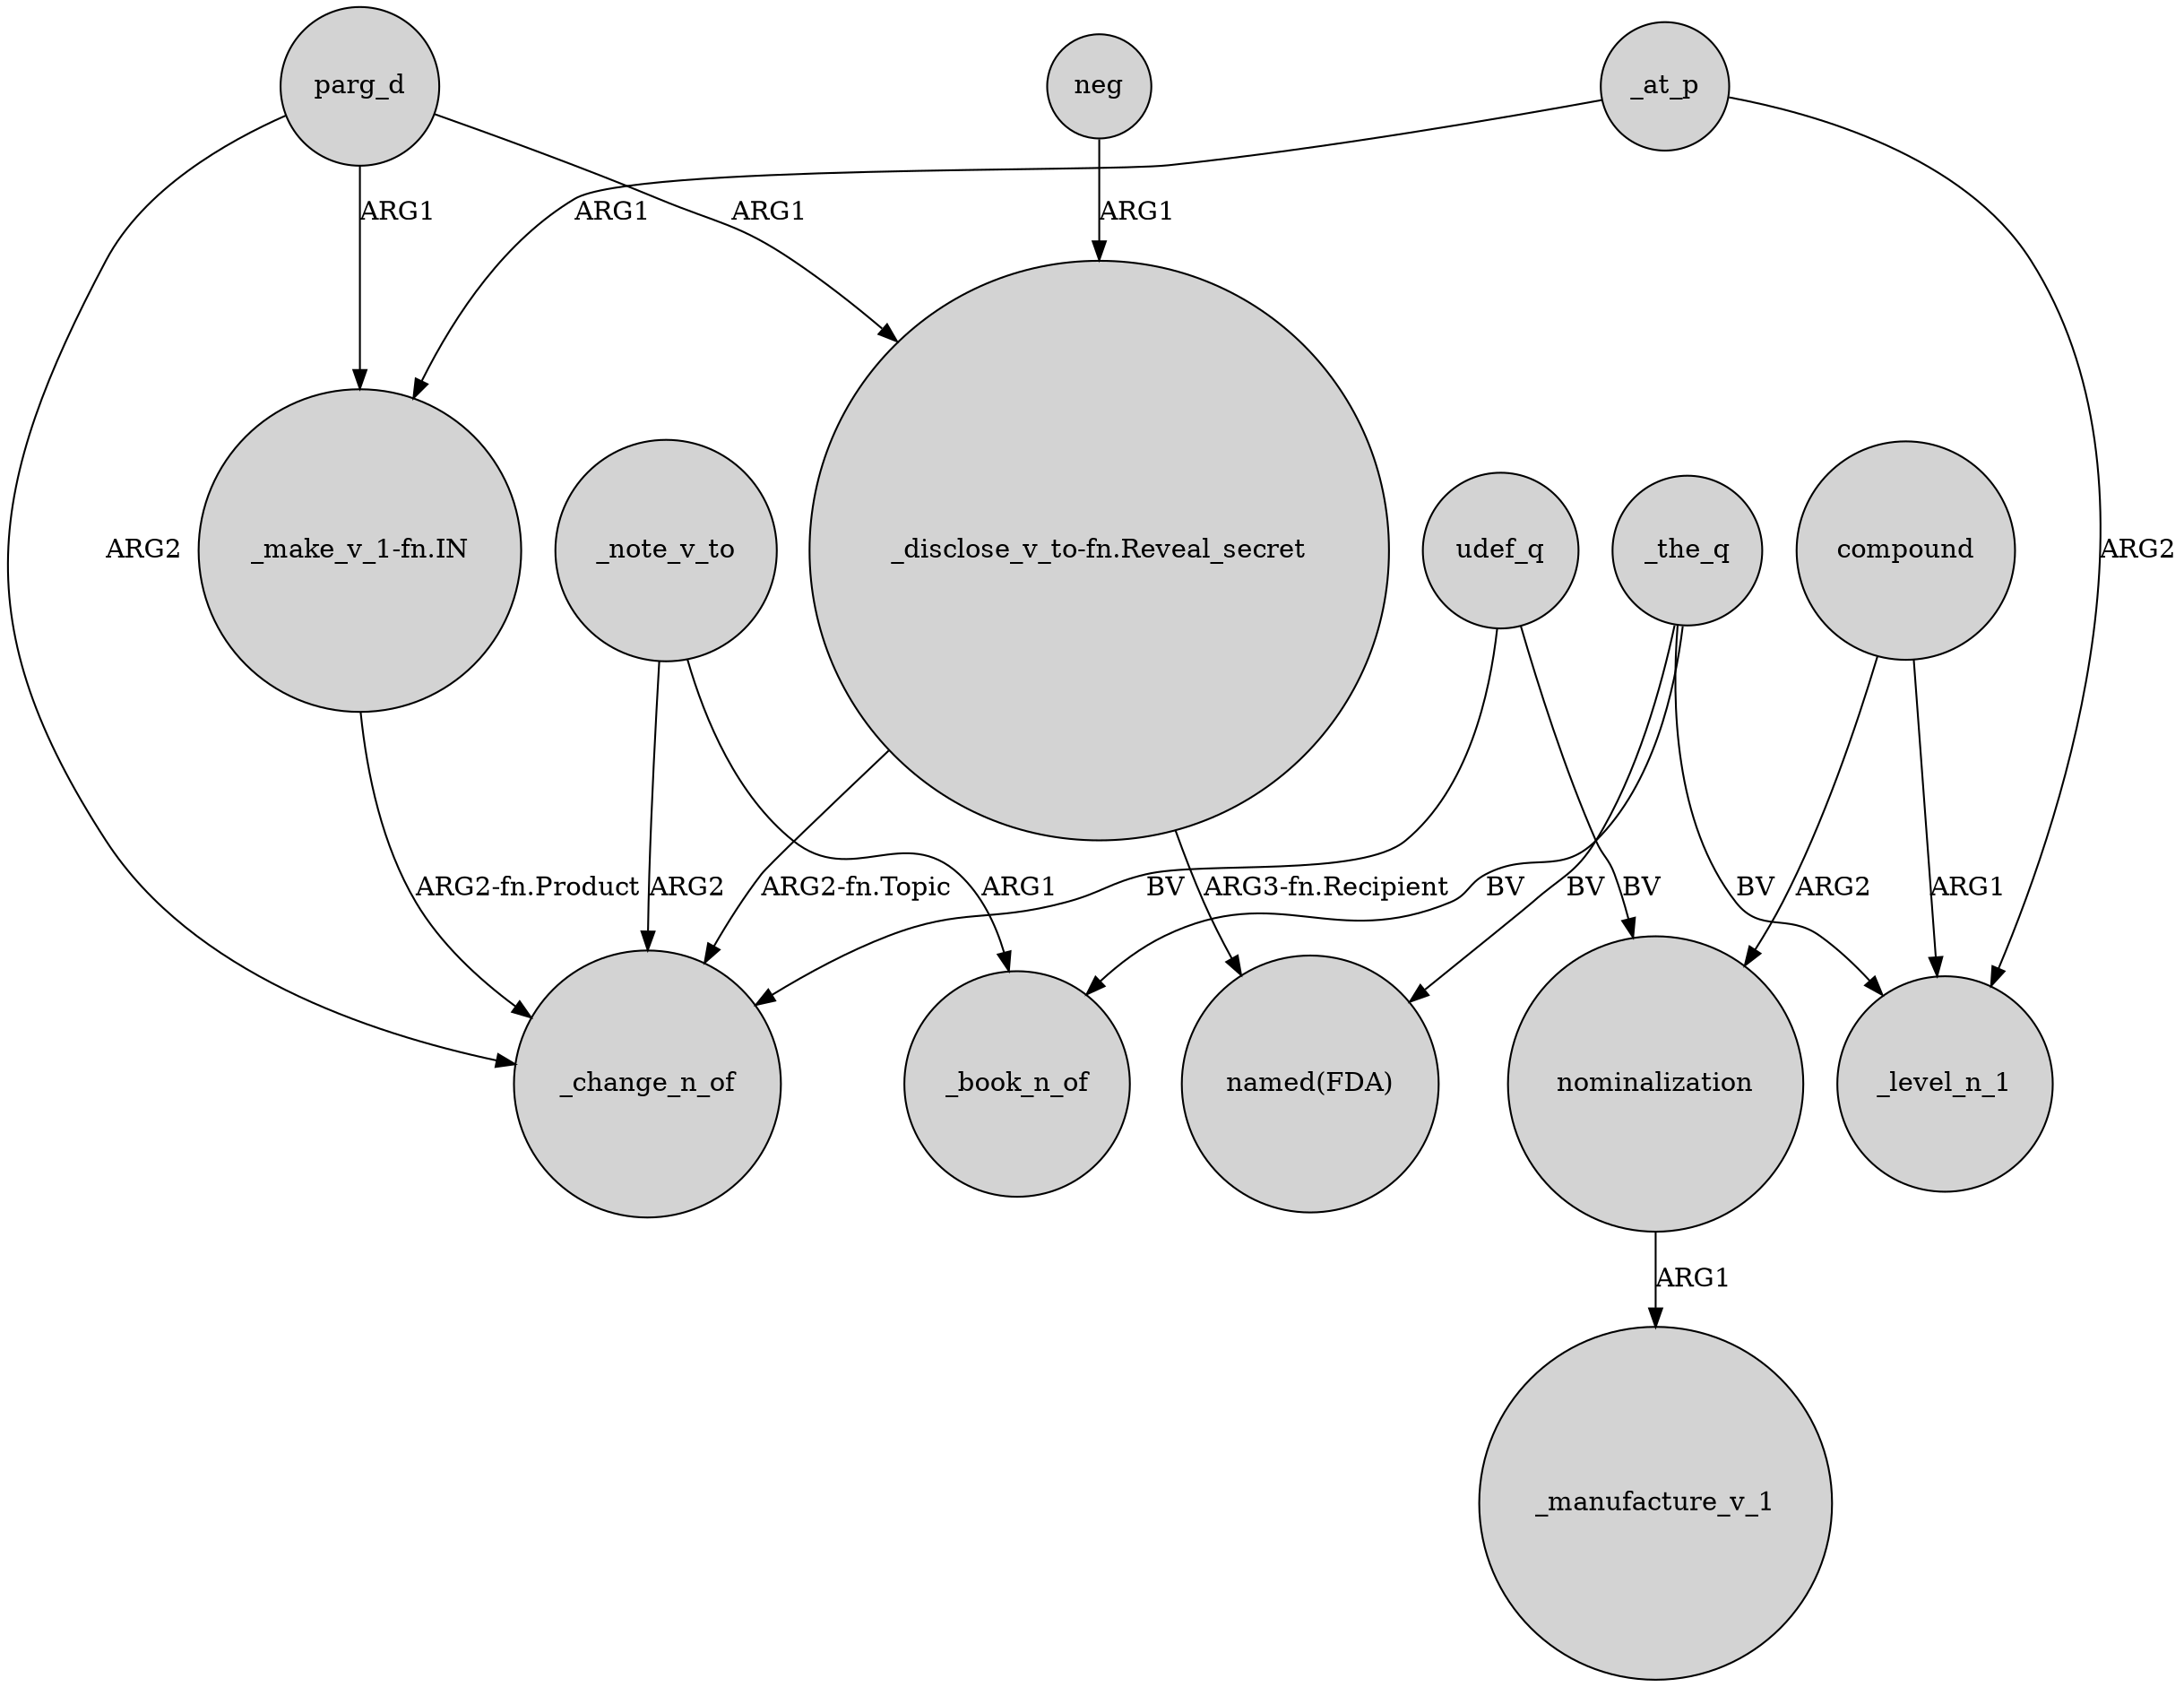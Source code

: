 digraph {
	node [shape=circle style=filled]
	parg_d -> _change_n_of [label=ARG2]
	_note_v_to -> _change_n_of [label=ARG2]
	_at_p -> "_make_v_1-fn.IN" [label=ARG1]
	nominalization -> _manufacture_v_1 [label=ARG1]
	neg -> "_disclose_v_to-fn.Reveal_secret" [label=ARG1]
	compound -> nominalization [label=ARG2]
	_the_q -> _level_n_1 [label=BV]
	_the_q -> "named(FDA)" [label=BV]
	_the_q -> _book_n_of [label=BV]
	parg_d -> "_disclose_v_to-fn.Reveal_secret" [label=ARG1]
	"_disclose_v_to-fn.Reveal_secret" -> "named(FDA)" [label="ARG3-fn.Recipient"]
	udef_q -> _change_n_of [label=BV]
	"_disclose_v_to-fn.Reveal_secret" -> _change_n_of [label="ARG2-fn.Topic"]
	udef_q -> nominalization [label=BV]
	_at_p -> _level_n_1 [label=ARG2]
	_note_v_to -> _book_n_of [label=ARG1]
	parg_d -> "_make_v_1-fn.IN" [label=ARG1]
	compound -> _level_n_1 [label=ARG1]
	"_make_v_1-fn.IN" -> _change_n_of [label="ARG2-fn.Product"]
}
